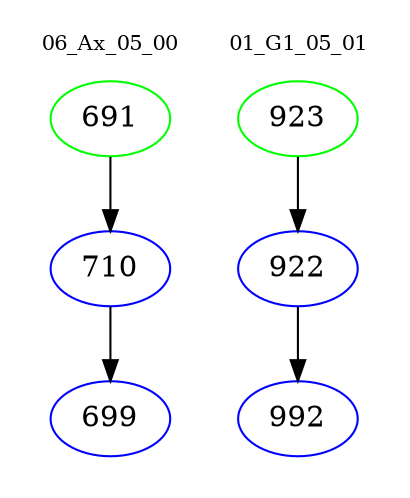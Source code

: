 digraph{
subgraph cluster_0 {
color = white
label = "06_Ax_05_00";
fontsize=10;
T0_691 [label="691", color="green"]
T0_691 -> T0_710 [color="black"]
T0_710 [label="710", color="blue"]
T0_710 -> T0_699 [color="black"]
T0_699 [label="699", color="blue"]
}
subgraph cluster_1 {
color = white
label = "01_G1_05_01";
fontsize=10;
T1_923 [label="923", color="green"]
T1_923 -> T1_922 [color="black"]
T1_922 [label="922", color="blue"]
T1_922 -> T1_992 [color="black"]
T1_992 [label="992", color="blue"]
}
}
